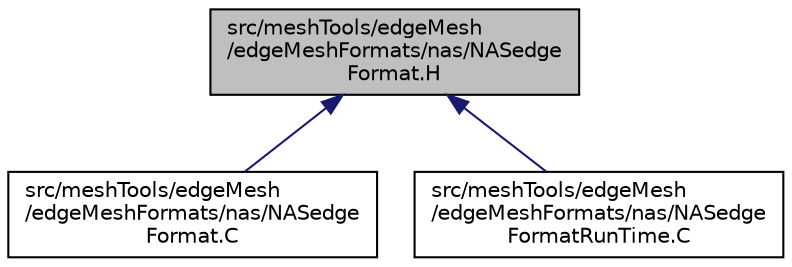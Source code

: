 digraph "src/meshTools/edgeMesh/edgeMeshFormats/nas/NASedgeFormat.H"
{
  bgcolor="transparent";
  edge [fontname="Helvetica",fontsize="10",labelfontname="Helvetica",labelfontsize="10"];
  node [fontname="Helvetica",fontsize="10",shape=record];
  Node1 [label="src/meshTools/edgeMesh\l/edgeMeshFormats/nas/NASedge\lFormat.H",height=0.2,width=0.4,color="black", fillcolor="grey75", style="filled" fontcolor="black"];
  Node1 -> Node2 [dir="back",color="midnightblue",fontsize="10",style="solid",fontname="Helvetica"];
  Node2 [label="src/meshTools/edgeMesh\l/edgeMeshFormats/nas/NASedge\lFormat.C",height=0.2,width=0.4,color="black",URL="$NASedgeFormat_8C.html"];
  Node1 -> Node3 [dir="back",color="midnightblue",fontsize="10",style="solid",fontname="Helvetica"];
  Node3 [label="src/meshTools/edgeMesh\l/edgeMeshFormats/nas/NASedge\lFormatRunTime.C",height=0.2,width=0.4,color="black",URL="$NASedgeFormatRunTime_8C.html"];
}
